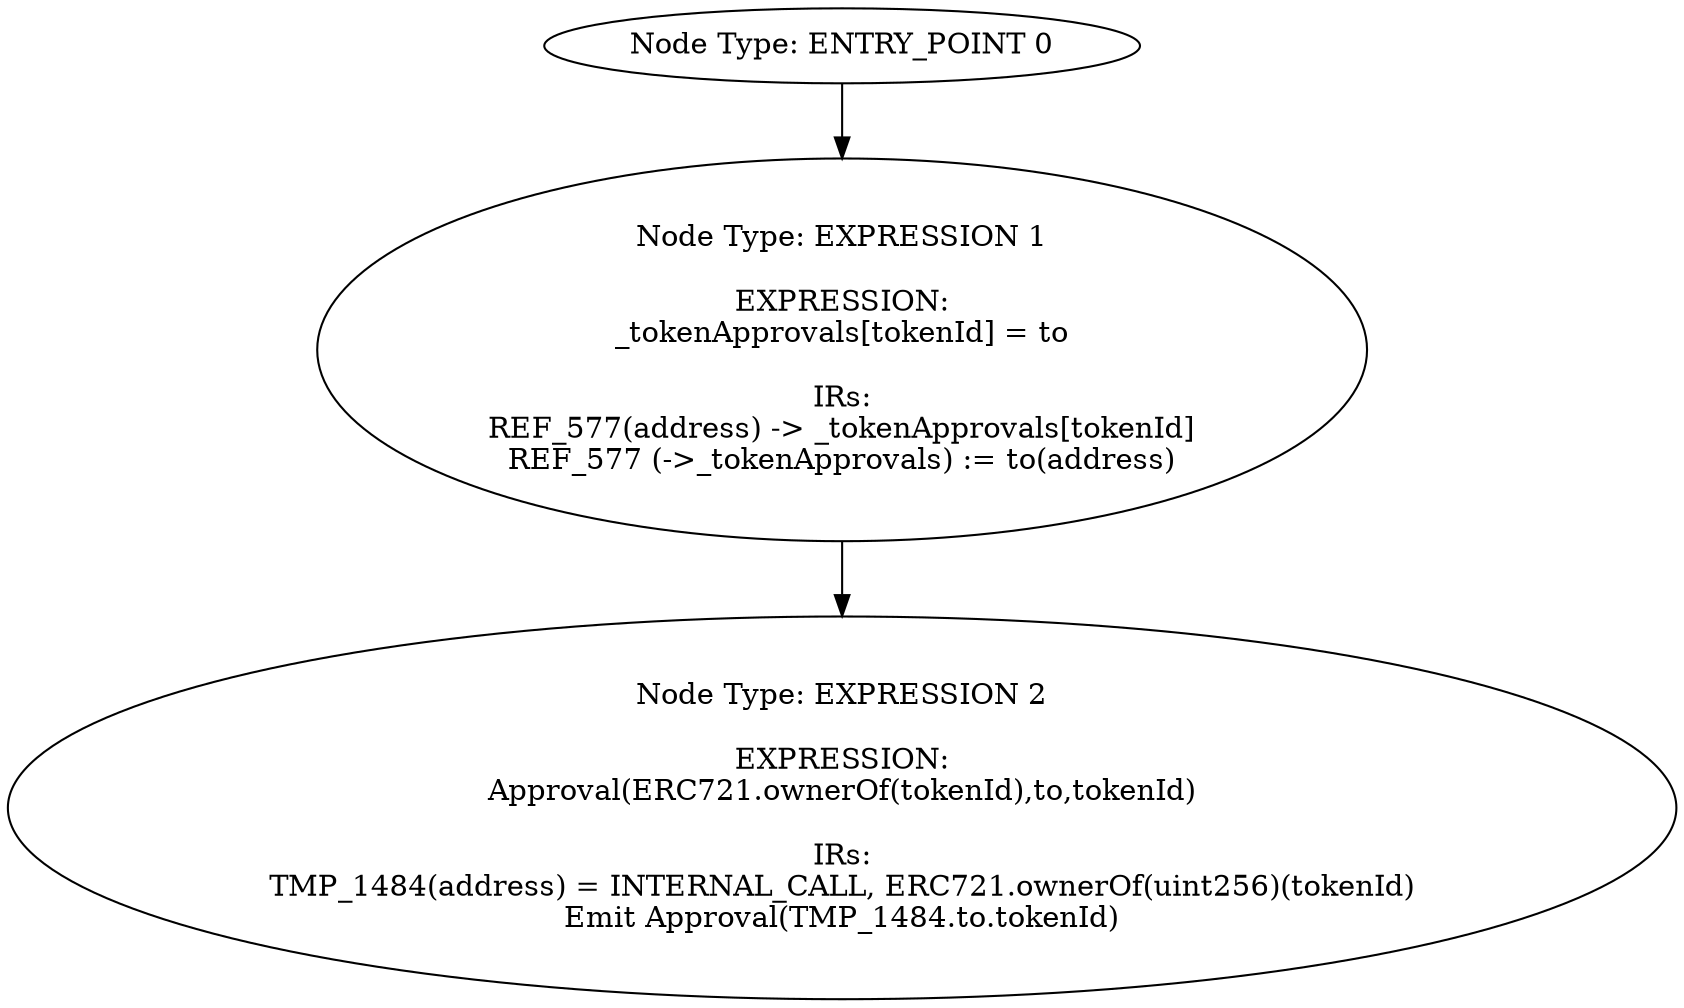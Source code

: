 digraph{
0[label="Node Type: ENTRY_POINT 0
"];
0->1;
1[label="Node Type: EXPRESSION 1

EXPRESSION:
_tokenApprovals[tokenId] = to

IRs:
REF_577(address) -> _tokenApprovals[tokenId]
REF_577 (->_tokenApprovals) := to(address)"];
1->2;
2[label="Node Type: EXPRESSION 2

EXPRESSION:
Approval(ERC721.ownerOf(tokenId),to,tokenId)

IRs:
TMP_1484(address) = INTERNAL_CALL, ERC721.ownerOf(uint256)(tokenId)
Emit Approval(TMP_1484.to.tokenId)"];
}

